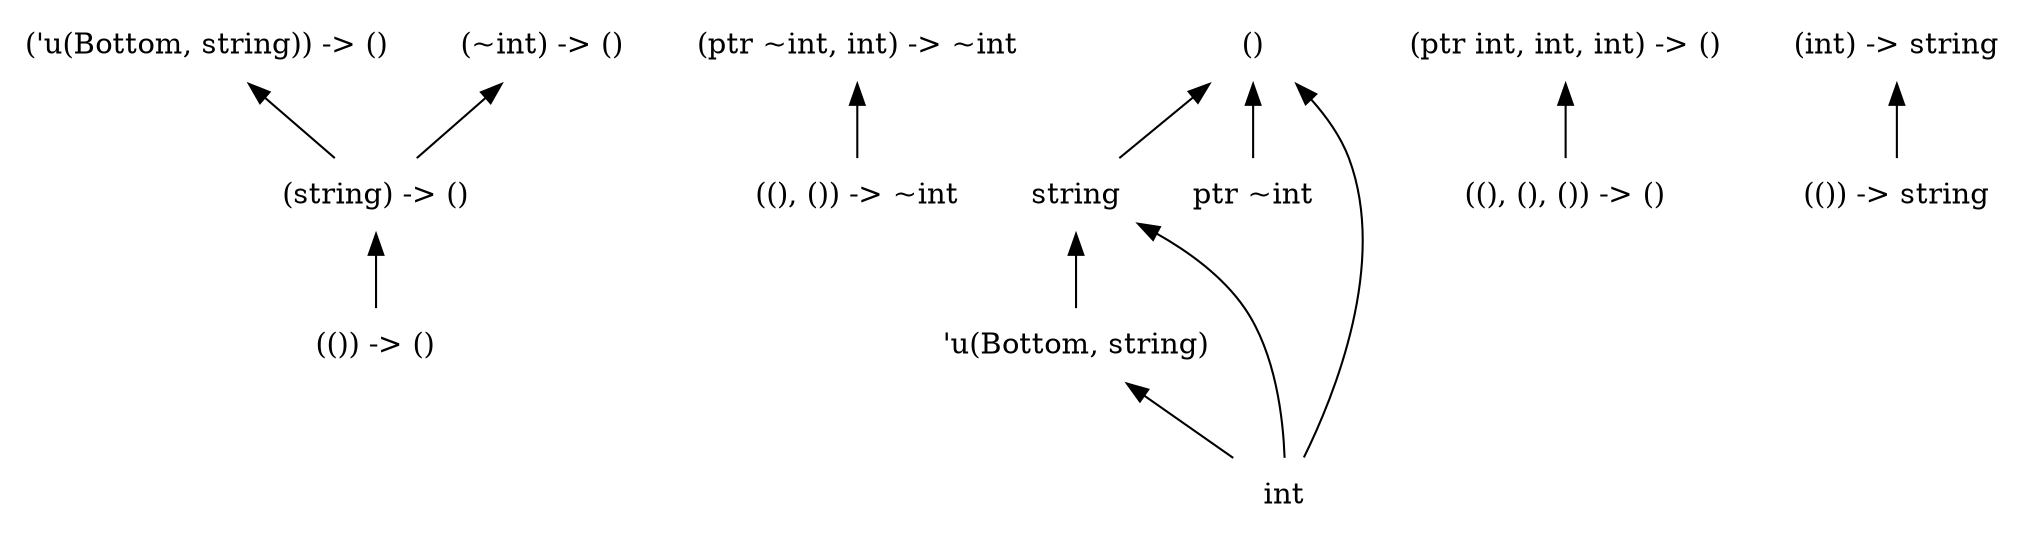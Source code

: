 digraph order {
  graph [
    size = "30,10"
    ];
  node [
    shape = none
    ];
  edge [
    dir = back
    ];
  "(string) -> ()"
  "(()) -> ()"
  "(ptr ~int, int) -> ~int"
  "string"
  "'u(Bottom, string)"
  "(ptr int, int, int) -> ()"
  "((), ()) -> ~int"
  "()"
  "ptr ~int"
  "((), (), ()) -> ()"
  "(()) -> string"
  "('u(Bottom, string)) -> ()"
  "(~int) -> ()"
  "(int) -> string"
  "int"
  "(string) -> ()" -> "(()) -> ()"
  "(ptr ~int, int) -> ~int" -> "((), ()) -> ~int"
  "string" -> "'u(Bottom, string)"
  "string" -> "int"
  "('u(Bottom, string)) -> ()" -> "(string) -> ()"
  "(~int) -> ()" -> "(string) -> ()"
  "(int) -> string" -> "(()) -> string"
  "'u(Bottom, string)" -> "int"
  "(ptr int, int, int) -> ()" -> "((), (), ()) -> ()"
  "()" -> "string"
  "()" -> "int"
  "()" -> "ptr ~int"
}